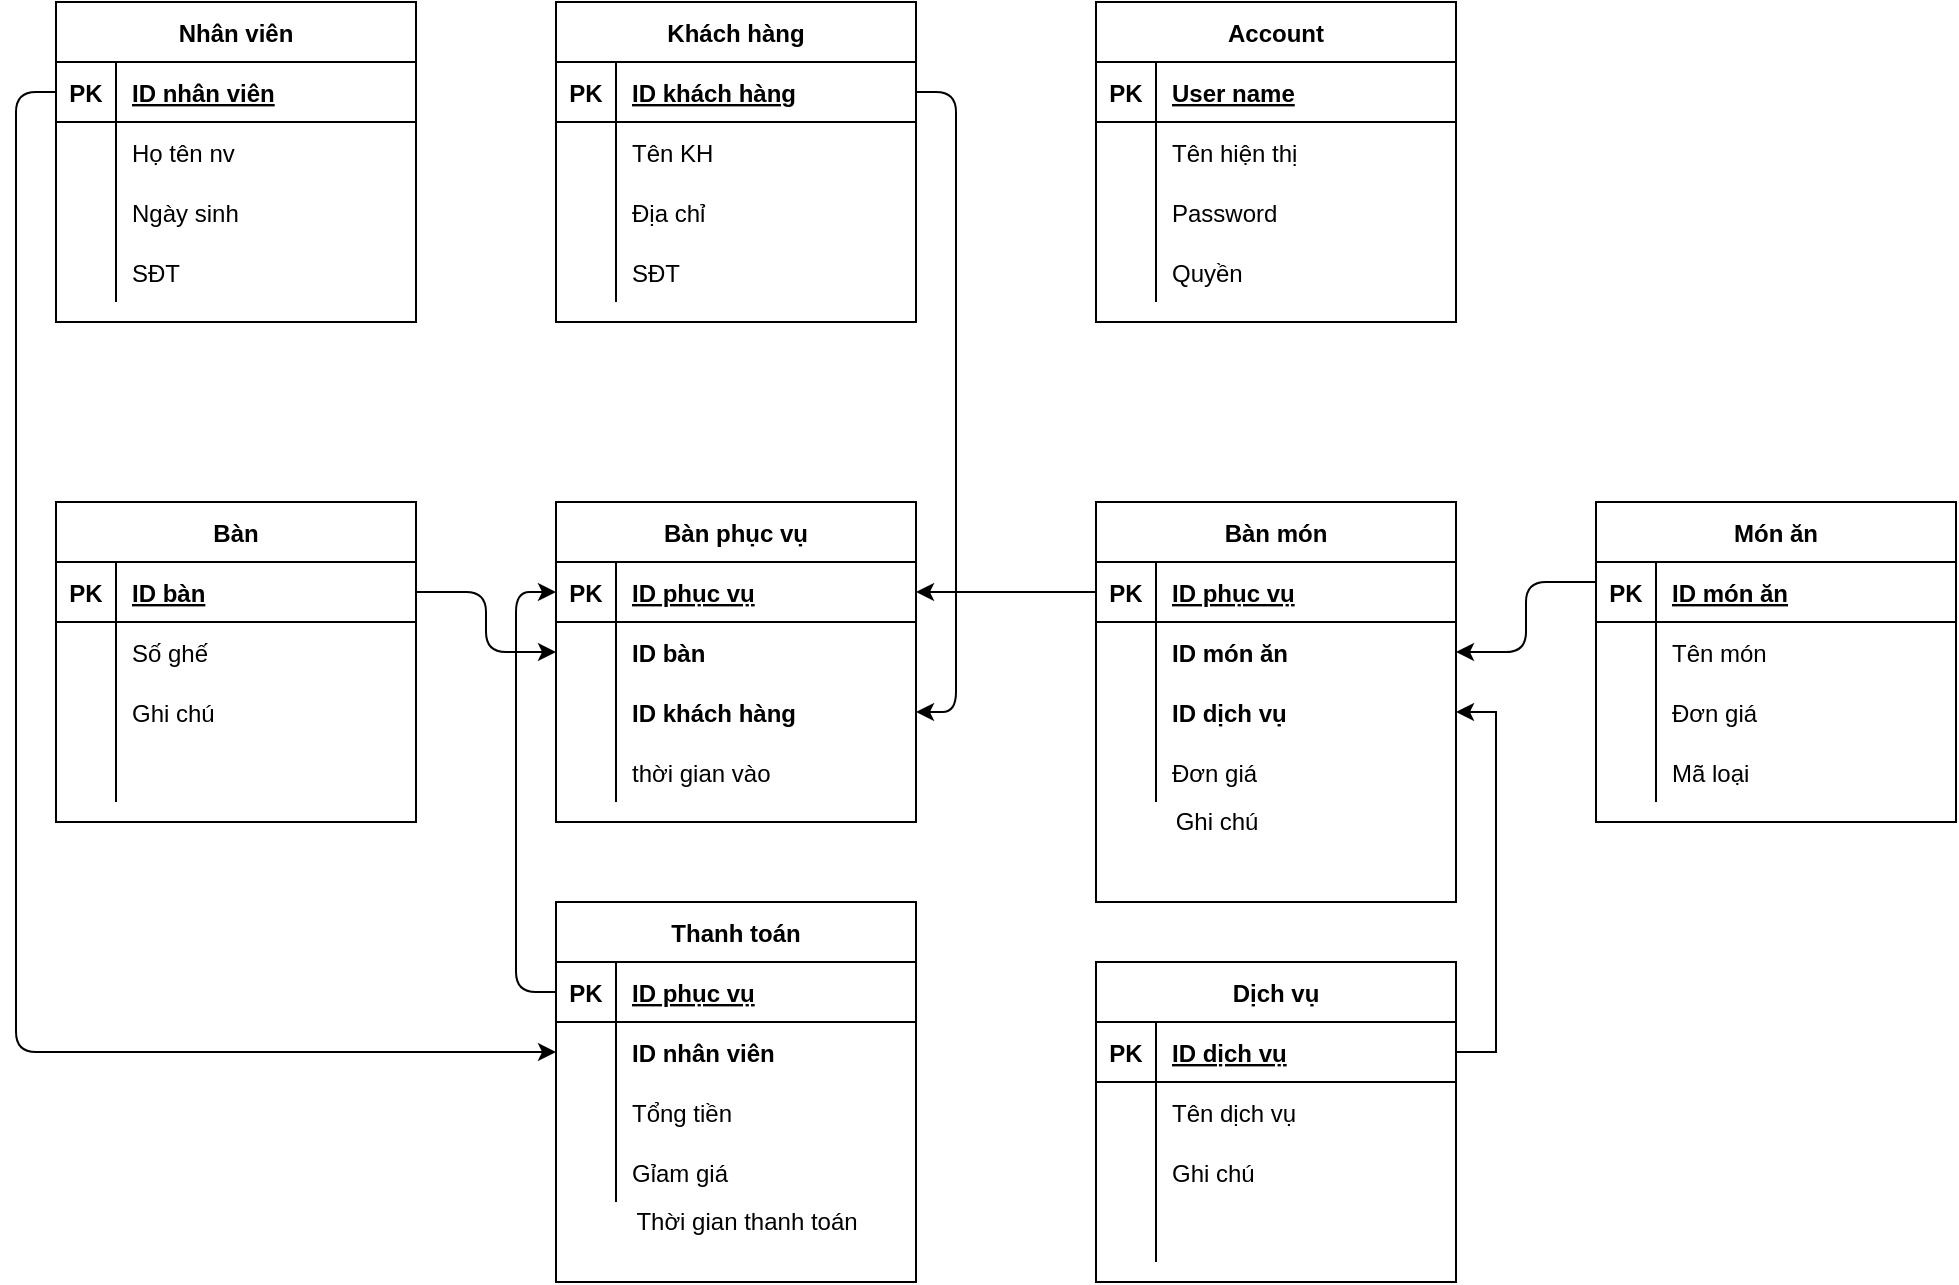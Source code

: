 <mxfile version="15.6.2" type="google"><diagram id="R2lEEEUBdFMjLlhIrx00" name="Page-1"><mxGraphModel dx="1221" dy="644" grid="1" gridSize="10" guides="1" tooltips="1" connect="1" arrows="1" fold="1" page="1" pageScale="1" pageWidth="3300" pageHeight="4681" math="0" shadow="0" extFonts="Permanent Marker^https://fonts.googleapis.com/css?family=Permanent+Marker"><root><mxCell id="0"/><mxCell id="1" parent="0"/><mxCell id="Gz93GexA3clRD-hdfVE6-14" value="Nhân viên" style="shape=table;startSize=30;container=1;collapsible=1;childLayout=tableLayout;fixedRows=1;rowLines=0;fontStyle=1;align=center;resizeLast=1;rounded=0;shadow=0;sketch=0;strokeWidth=1;" parent="1" vertex="1"><mxGeometry x="170" y="230" width="180" height="160" as="geometry"/></mxCell><mxCell id="Gz93GexA3clRD-hdfVE6-15" value="" style="shape=partialRectangle;collapsible=0;dropTarget=0;pointerEvents=0;fillColor=none;top=0;left=0;bottom=1;right=0;points=[[0,0.5],[1,0.5]];portConstraint=eastwest;rounded=0;shadow=0;sketch=0;strokeWidth=1;" parent="Gz93GexA3clRD-hdfVE6-14" vertex="1"><mxGeometry y="30" width="180" height="30" as="geometry"/></mxCell><mxCell id="Gz93GexA3clRD-hdfVE6-16" value="PK" style="shape=partialRectangle;connectable=0;fillColor=none;top=0;left=0;bottom=0;right=0;fontStyle=1;overflow=hidden;rounded=0;shadow=0;sketch=0;strokeWidth=1;" parent="Gz93GexA3clRD-hdfVE6-15" vertex="1"><mxGeometry width="30" height="30" as="geometry"><mxRectangle width="30" height="30" as="alternateBounds"/></mxGeometry></mxCell><mxCell id="Gz93GexA3clRD-hdfVE6-17" value="ID nhân viên" style="shape=partialRectangle;connectable=0;fillColor=none;top=0;left=0;bottom=0;right=0;align=left;spacingLeft=6;fontStyle=5;overflow=hidden;rounded=0;shadow=0;sketch=0;strokeWidth=1;" parent="Gz93GexA3clRD-hdfVE6-15" vertex="1"><mxGeometry x="30" width="150" height="30" as="geometry"><mxRectangle width="150" height="30" as="alternateBounds"/></mxGeometry></mxCell><mxCell id="Gz93GexA3clRD-hdfVE6-18" value="" style="shape=partialRectangle;collapsible=0;dropTarget=0;pointerEvents=0;fillColor=none;top=0;left=0;bottom=0;right=0;points=[[0,0.5],[1,0.5]];portConstraint=eastwest;rounded=0;shadow=0;sketch=0;strokeWidth=1;" parent="Gz93GexA3clRD-hdfVE6-14" vertex="1"><mxGeometry y="60" width="180" height="30" as="geometry"/></mxCell><mxCell id="Gz93GexA3clRD-hdfVE6-19" value="" style="shape=partialRectangle;connectable=0;fillColor=none;top=0;left=0;bottom=0;right=0;editable=1;overflow=hidden;rounded=0;shadow=0;sketch=0;strokeWidth=1;" parent="Gz93GexA3clRD-hdfVE6-18" vertex="1"><mxGeometry width="30" height="30" as="geometry"><mxRectangle width="30" height="30" as="alternateBounds"/></mxGeometry></mxCell><mxCell id="Gz93GexA3clRD-hdfVE6-20" value="Họ tên nv" style="shape=partialRectangle;connectable=0;fillColor=none;top=0;left=0;bottom=0;right=0;align=left;spacingLeft=6;overflow=hidden;rounded=0;shadow=0;sketch=0;strokeWidth=1;" parent="Gz93GexA3clRD-hdfVE6-18" vertex="1"><mxGeometry x="30" width="150" height="30" as="geometry"><mxRectangle width="150" height="30" as="alternateBounds"/></mxGeometry></mxCell><mxCell id="Gz93GexA3clRD-hdfVE6-21" value="" style="shape=partialRectangle;collapsible=0;dropTarget=0;pointerEvents=0;fillColor=none;top=0;left=0;bottom=0;right=0;points=[[0,0.5],[1,0.5]];portConstraint=eastwest;rounded=0;shadow=0;sketch=0;strokeWidth=1;" parent="Gz93GexA3clRD-hdfVE6-14" vertex="1"><mxGeometry y="90" width="180" height="30" as="geometry"/></mxCell><mxCell id="Gz93GexA3clRD-hdfVE6-22" value="" style="shape=partialRectangle;connectable=0;fillColor=none;top=0;left=0;bottom=0;right=0;editable=1;overflow=hidden;rounded=0;shadow=0;sketch=0;strokeWidth=1;" parent="Gz93GexA3clRD-hdfVE6-21" vertex="1"><mxGeometry width="30" height="30" as="geometry"><mxRectangle width="30" height="30" as="alternateBounds"/></mxGeometry></mxCell><mxCell id="Gz93GexA3clRD-hdfVE6-23" value="Ngày sinh" style="shape=partialRectangle;connectable=0;fillColor=none;top=0;left=0;bottom=0;right=0;align=left;spacingLeft=6;overflow=hidden;rounded=0;shadow=0;sketch=0;strokeWidth=1;" parent="Gz93GexA3clRD-hdfVE6-21" vertex="1"><mxGeometry x="30" width="150" height="30" as="geometry"><mxRectangle width="150" height="30" as="alternateBounds"/></mxGeometry></mxCell><mxCell id="Gz93GexA3clRD-hdfVE6-24" value="" style="shape=partialRectangle;collapsible=0;dropTarget=0;pointerEvents=0;fillColor=none;top=0;left=0;bottom=0;right=0;points=[[0,0.5],[1,0.5]];portConstraint=eastwest;rounded=0;shadow=0;sketch=0;strokeWidth=1;" parent="Gz93GexA3clRD-hdfVE6-14" vertex="1"><mxGeometry y="120" width="180" height="30" as="geometry"/></mxCell><mxCell id="Gz93GexA3clRD-hdfVE6-25" value="" style="shape=partialRectangle;connectable=0;fillColor=none;top=0;left=0;bottom=0;right=0;editable=1;overflow=hidden;rounded=0;shadow=0;sketch=0;strokeWidth=1;" parent="Gz93GexA3clRD-hdfVE6-24" vertex="1"><mxGeometry width="30" height="30" as="geometry"><mxRectangle width="30" height="30" as="alternateBounds"/></mxGeometry></mxCell><mxCell id="Gz93GexA3clRD-hdfVE6-26" value="SĐT" style="shape=partialRectangle;connectable=0;fillColor=none;top=0;left=0;bottom=0;right=0;align=left;spacingLeft=6;overflow=hidden;rounded=0;shadow=0;sketch=0;strokeWidth=1;" parent="Gz93GexA3clRD-hdfVE6-24" vertex="1"><mxGeometry x="30" width="150" height="30" as="geometry"><mxRectangle width="150" height="30" as="alternateBounds"/></mxGeometry></mxCell><mxCell id="Gz93GexA3clRD-hdfVE6-27" value="Khách hàng" style="shape=table;startSize=30;container=1;collapsible=1;childLayout=tableLayout;fixedRows=1;rowLines=0;fontStyle=1;align=center;resizeLast=1;rounded=0;shadow=0;sketch=0;strokeWidth=1;" parent="1" vertex="1"><mxGeometry x="420" y="230" width="180" height="160" as="geometry"/></mxCell><mxCell id="Gz93GexA3clRD-hdfVE6-28" value="" style="shape=partialRectangle;collapsible=0;dropTarget=0;pointerEvents=0;fillColor=none;top=0;left=0;bottom=1;right=0;points=[[0,0.5],[1,0.5]];portConstraint=eastwest;rounded=0;shadow=0;sketch=0;strokeWidth=1;" parent="Gz93GexA3clRD-hdfVE6-27" vertex="1"><mxGeometry y="30" width="180" height="30" as="geometry"/></mxCell><mxCell id="Gz93GexA3clRD-hdfVE6-29" value="PK" style="shape=partialRectangle;connectable=0;fillColor=none;top=0;left=0;bottom=0;right=0;fontStyle=1;overflow=hidden;rounded=0;shadow=0;sketch=0;strokeWidth=1;" parent="Gz93GexA3clRD-hdfVE6-28" vertex="1"><mxGeometry width="30" height="30" as="geometry"><mxRectangle width="30" height="30" as="alternateBounds"/></mxGeometry></mxCell><mxCell id="Gz93GexA3clRD-hdfVE6-30" value="ID khách hàng" style="shape=partialRectangle;connectable=0;fillColor=none;top=0;left=0;bottom=0;right=0;align=left;spacingLeft=6;fontStyle=5;overflow=hidden;rounded=0;shadow=0;sketch=0;strokeWidth=1;" parent="Gz93GexA3clRD-hdfVE6-28" vertex="1"><mxGeometry x="30" width="150" height="30" as="geometry"><mxRectangle width="150" height="30" as="alternateBounds"/></mxGeometry></mxCell><mxCell id="Gz93GexA3clRD-hdfVE6-31" value="" style="shape=partialRectangle;collapsible=0;dropTarget=0;pointerEvents=0;fillColor=none;top=0;left=0;bottom=0;right=0;points=[[0,0.5],[1,0.5]];portConstraint=eastwest;rounded=0;shadow=0;sketch=0;strokeWidth=1;" parent="Gz93GexA3clRD-hdfVE6-27" vertex="1"><mxGeometry y="60" width="180" height="30" as="geometry"/></mxCell><mxCell id="Gz93GexA3clRD-hdfVE6-32" value="" style="shape=partialRectangle;connectable=0;fillColor=none;top=0;left=0;bottom=0;right=0;editable=1;overflow=hidden;rounded=0;shadow=0;sketch=0;strokeWidth=1;" parent="Gz93GexA3clRD-hdfVE6-31" vertex="1"><mxGeometry width="30" height="30" as="geometry"><mxRectangle width="30" height="30" as="alternateBounds"/></mxGeometry></mxCell><mxCell id="Gz93GexA3clRD-hdfVE6-33" value="Tên KH" style="shape=partialRectangle;connectable=0;fillColor=none;top=0;left=0;bottom=0;right=0;align=left;spacingLeft=6;overflow=hidden;rounded=0;shadow=0;sketch=0;strokeWidth=1;" parent="Gz93GexA3clRD-hdfVE6-31" vertex="1"><mxGeometry x="30" width="150" height="30" as="geometry"><mxRectangle width="150" height="30" as="alternateBounds"/></mxGeometry></mxCell><mxCell id="Gz93GexA3clRD-hdfVE6-34" value="" style="shape=partialRectangle;collapsible=0;dropTarget=0;pointerEvents=0;fillColor=none;top=0;left=0;bottom=0;right=0;points=[[0,0.5],[1,0.5]];portConstraint=eastwest;rounded=0;shadow=0;sketch=0;strokeWidth=1;" parent="Gz93GexA3clRD-hdfVE6-27" vertex="1"><mxGeometry y="90" width="180" height="30" as="geometry"/></mxCell><mxCell id="Gz93GexA3clRD-hdfVE6-35" value="" style="shape=partialRectangle;connectable=0;fillColor=none;top=0;left=0;bottom=0;right=0;editable=1;overflow=hidden;rounded=0;shadow=0;sketch=0;strokeWidth=1;" parent="Gz93GexA3clRD-hdfVE6-34" vertex="1"><mxGeometry width="30" height="30" as="geometry"><mxRectangle width="30" height="30" as="alternateBounds"/></mxGeometry></mxCell><mxCell id="Gz93GexA3clRD-hdfVE6-36" value="Địa chỉ" style="shape=partialRectangle;connectable=0;fillColor=none;top=0;left=0;bottom=0;right=0;align=left;spacingLeft=6;overflow=hidden;rounded=0;shadow=0;sketch=0;strokeWidth=1;" parent="Gz93GexA3clRD-hdfVE6-34" vertex="1"><mxGeometry x="30" width="150" height="30" as="geometry"><mxRectangle width="150" height="30" as="alternateBounds"/></mxGeometry></mxCell><mxCell id="Gz93GexA3clRD-hdfVE6-37" value="" style="shape=partialRectangle;collapsible=0;dropTarget=0;pointerEvents=0;fillColor=none;top=0;left=0;bottom=0;right=0;points=[[0,0.5],[1,0.5]];portConstraint=eastwest;rounded=0;shadow=0;sketch=0;strokeWidth=1;" parent="Gz93GexA3clRD-hdfVE6-27" vertex="1"><mxGeometry y="120" width="180" height="30" as="geometry"/></mxCell><mxCell id="Gz93GexA3clRD-hdfVE6-38" value="" style="shape=partialRectangle;connectable=0;fillColor=none;top=0;left=0;bottom=0;right=0;editable=1;overflow=hidden;rounded=0;shadow=0;sketch=0;strokeWidth=1;" parent="Gz93GexA3clRD-hdfVE6-37" vertex="1"><mxGeometry width="30" height="30" as="geometry"><mxRectangle width="30" height="30" as="alternateBounds"/></mxGeometry></mxCell><mxCell id="Gz93GexA3clRD-hdfVE6-39" value="SĐT" style="shape=partialRectangle;connectable=0;fillColor=none;top=0;left=0;bottom=0;right=0;align=left;spacingLeft=6;overflow=hidden;rounded=0;shadow=0;sketch=0;strokeWidth=1;" parent="Gz93GexA3clRD-hdfVE6-37" vertex="1"><mxGeometry x="30" width="150" height="30" as="geometry"><mxRectangle width="150" height="30" as="alternateBounds"/></mxGeometry></mxCell><mxCell id="Gz93GexA3clRD-hdfVE6-40" value="Bàn" style="shape=table;startSize=30;container=1;collapsible=1;childLayout=tableLayout;fixedRows=1;rowLines=0;fontStyle=1;align=center;resizeLast=1;rounded=0;shadow=0;sketch=0;strokeWidth=1;" parent="1" vertex="1"><mxGeometry x="170" y="480" width="180" height="160" as="geometry"/></mxCell><mxCell id="Gz93GexA3clRD-hdfVE6-41" value="" style="shape=partialRectangle;collapsible=0;dropTarget=0;pointerEvents=0;fillColor=none;top=0;left=0;bottom=1;right=0;points=[[0,0.5],[1,0.5]];portConstraint=eastwest;rounded=0;shadow=0;sketch=0;strokeWidth=1;" parent="Gz93GexA3clRD-hdfVE6-40" vertex="1"><mxGeometry y="30" width="180" height="30" as="geometry"/></mxCell><mxCell id="Gz93GexA3clRD-hdfVE6-42" value="PK" style="shape=partialRectangle;connectable=0;fillColor=none;top=0;left=0;bottom=0;right=0;fontStyle=1;overflow=hidden;rounded=0;shadow=0;sketch=0;strokeWidth=1;" parent="Gz93GexA3clRD-hdfVE6-41" vertex="1"><mxGeometry width="30" height="30" as="geometry"><mxRectangle width="30" height="30" as="alternateBounds"/></mxGeometry></mxCell><mxCell id="Gz93GexA3clRD-hdfVE6-43" value="ID bàn" style="shape=partialRectangle;connectable=0;fillColor=none;top=0;left=0;bottom=0;right=0;align=left;spacingLeft=6;fontStyle=5;overflow=hidden;rounded=0;shadow=0;sketch=0;strokeWidth=1;" parent="Gz93GexA3clRD-hdfVE6-41" vertex="1"><mxGeometry x="30" width="150" height="30" as="geometry"><mxRectangle width="150" height="30" as="alternateBounds"/></mxGeometry></mxCell><mxCell id="Gz93GexA3clRD-hdfVE6-44" value="" style="shape=partialRectangle;collapsible=0;dropTarget=0;pointerEvents=0;fillColor=none;top=0;left=0;bottom=0;right=0;points=[[0,0.5],[1,0.5]];portConstraint=eastwest;rounded=0;shadow=0;sketch=0;strokeWidth=1;" parent="Gz93GexA3clRD-hdfVE6-40" vertex="1"><mxGeometry y="60" width="180" height="30" as="geometry"/></mxCell><mxCell id="Gz93GexA3clRD-hdfVE6-45" value="" style="shape=partialRectangle;connectable=0;fillColor=none;top=0;left=0;bottom=0;right=0;editable=1;overflow=hidden;rounded=0;shadow=0;sketch=0;strokeWidth=1;" parent="Gz93GexA3clRD-hdfVE6-44" vertex="1"><mxGeometry width="30" height="30" as="geometry"><mxRectangle width="30" height="30" as="alternateBounds"/></mxGeometry></mxCell><mxCell id="Gz93GexA3clRD-hdfVE6-46" value="Số ghế" style="shape=partialRectangle;connectable=0;fillColor=none;top=0;left=0;bottom=0;right=0;align=left;spacingLeft=6;overflow=hidden;rounded=0;shadow=0;sketch=0;strokeWidth=1;" parent="Gz93GexA3clRD-hdfVE6-44" vertex="1"><mxGeometry x="30" width="150" height="30" as="geometry"><mxRectangle width="150" height="30" as="alternateBounds"/></mxGeometry></mxCell><mxCell id="Gz93GexA3clRD-hdfVE6-47" value="" style="shape=partialRectangle;collapsible=0;dropTarget=0;pointerEvents=0;fillColor=none;top=0;left=0;bottom=0;right=0;points=[[0,0.5],[1,0.5]];portConstraint=eastwest;rounded=0;shadow=0;sketch=0;strokeWidth=1;" parent="Gz93GexA3clRD-hdfVE6-40" vertex="1"><mxGeometry y="90" width="180" height="30" as="geometry"/></mxCell><mxCell id="Gz93GexA3clRD-hdfVE6-48" value="" style="shape=partialRectangle;connectable=0;fillColor=none;top=0;left=0;bottom=0;right=0;editable=1;overflow=hidden;rounded=0;shadow=0;sketch=0;strokeWidth=1;" parent="Gz93GexA3clRD-hdfVE6-47" vertex="1"><mxGeometry width="30" height="30" as="geometry"><mxRectangle width="30" height="30" as="alternateBounds"/></mxGeometry></mxCell><mxCell id="Gz93GexA3clRD-hdfVE6-49" value="Ghi chú" style="shape=partialRectangle;connectable=0;fillColor=none;top=0;left=0;bottom=0;right=0;align=left;spacingLeft=6;overflow=hidden;rounded=0;shadow=0;sketch=0;strokeWidth=1;" parent="Gz93GexA3clRD-hdfVE6-47" vertex="1"><mxGeometry x="30" width="150" height="30" as="geometry"><mxRectangle width="150" height="30" as="alternateBounds"/></mxGeometry></mxCell><mxCell id="Gz93GexA3clRD-hdfVE6-50" value="" style="shape=partialRectangle;collapsible=0;dropTarget=0;pointerEvents=0;fillColor=none;top=0;left=0;bottom=0;right=0;points=[[0,0.5],[1,0.5]];portConstraint=eastwest;rounded=0;shadow=0;sketch=0;strokeWidth=1;" parent="Gz93GexA3clRD-hdfVE6-40" vertex="1"><mxGeometry y="120" width="180" height="30" as="geometry"/></mxCell><mxCell id="Gz93GexA3clRD-hdfVE6-51" value="" style="shape=partialRectangle;connectable=0;fillColor=none;top=0;left=0;bottom=0;right=0;editable=1;overflow=hidden;rounded=0;shadow=0;sketch=0;strokeWidth=1;" parent="Gz93GexA3clRD-hdfVE6-50" vertex="1"><mxGeometry width="30" height="30" as="geometry"><mxRectangle width="30" height="30" as="alternateBounds"/></mxGeometry></mxCell><mxCell id="Gz93GexA3clRD-hdfVE6-52" value="" style="shape=partialRectangle;connectable=0;fillColor=none;top=0;left=0;bottom=0;right=0;align=left;spacingLeft=6;overflow=hidden;rounded=0;shadow=0;sketch=0;strokeWidth=1;" parent="Gz93GexA3clRD-hdfVE6-50" vertex="1"><mxGeometry x="30" width="150" height="30" as="geometry"><mxRectangle width="150" height="30" as="alternateBounds"/></mxGeometry></mxCell><mxCell id="Gz93GexA3clRD-hdfVE6-126" style="edgeStyle=orthogonalEdgeStyle;curved=0;rounded=1;sketch=0;orthogonalLoop=1;jettySize=auto;html=1;exitX=0;exitY=0.25;exitDx=0;exitDy=0;entryX=1;entryY=0.5;entryDx=0;entryDy=0;" parent="1" source="Gz93GexA3clRD-hdfVE6-53" target="Gz93GexA3clRD-hdfVE6-96" edge="1"><mxGeometry relative="1" as="geometry"/></mxCell><mxCell id="Gz93GexA3clRD-hdfVE6-53" value="Món ăn" style="shape=table;startSize=30;container=1;collapsible=1;childLayout=tableLayout;fixedRows=1;rowLines=0;fontStyle=1;align=center;resizeLast=1;rounded=0;shadow=0;sketch=0;strokeWidth=1;" parent="1" vertex="1"><mxGeometry x="940" y="480" width="180" height="160" as="geometry"/></mxCell><mxCell id="Gz93GexA3clRD-hdfVE6-54" value="" style="shape=partialRectangle;collapsible=0;dropTarget=0;pointerEvents=0;fillColor=none;top=0;left=0;bottom=1;right=0;points=[[0,0.5],[1,0.5]];portConstraint=eastwest;rounded=0;shadow=0;sketch=0;strokeWidth=1;" parent="Gz93GexA3clRD-hdfVE6-53" vertex="1"><mxGeometry y="30" width="180" height="30" as="geometry"/></mxCell><mxCell id="Gz93GexA3clRD-hdfVE6-55" value="PK" style="shape=partialRectangle;connectable=0;fillColor=none;top=0;left=0;bottom=0;right=0;fontStyle=1;overflow=hidden;rounded=0;shadow=0;sketch=0;strokeWidth=1;" parent="Gz93GexA3clRD-hdfVE6-54" vertex="1"><mxGeometry width="30" height="30" as="geometry"><mxRectangle width="30" height="30" as="alternateBounds"/></mxGeometry></mxCell><mxCell id="Gz93GexA3clRD-hdfVE6-56" value="ID món ăn" style="shape=partialRectangle;connectable=0;fillColor=none;top=0;left=0;bottom=0;right=0;align=left;spacingLeft=6;fontStyle=5;overflow=hidden;rounded=0;shadow=0;sketch=0;strokeWidth=1;" parent="Gz93GexA3clRD-hdfVE6-54" vertex="1"><mxGeometry x="30" width="150" height="30" as="geometry"><mxRectangle width="150" height="30" as="alternateBounds"/></mxGeometry></mxCell><mxCell id="Gz93GexA3clRD-hdfVE6-57" value="" style="shape=partialRectangle;collapsible=0;dropTarget=0;pointerEvents=0;fillColor=none;top=0;left=0;bottom=0;right=0;points=[[0,0.5],[1,0.5]];portConstraint=eastwest;rounded=0;shadow=0;sketch=0;strokeWidth=1;" parent="Gz93GexA3clRD-hdfVE6-53" vertex="1"><mxGeometry y="60" width="180" height="30" as="geometry"/></mxCell><mxCell id="Gz93GexA3clRD-hdfVE6-58" value="" style="shape=partialRectangle;connectable=0;fillColor=none;top=0;left=0;bottom=0;right=0;editable=1;overflow=hidden;rounded=0;shadow=0;sketch=0;strokeWidth=1;" parent="Gz93GexA3clRD-hdfVE6-57" vertex="1"><mxGeometry width="30" height="30" as="geometry"><mxRectangle width="30" height="30" as="alternateBounds"/></mxGeometry></mxCell><mxCell id="Gz93GexA3clRD-hdfVE6-59" value="Tên món" style="shape=partialRectangle;connectable=0;fillColor=none;top=0;left=0;bottom=0;right=0;align=left;spacingLeft=6;overflow=hidden;rounded=0;shadow=0;sketch=0;strokeWidth=1;" parent="Gz93GexA3clRD-hdfVE6-57" vertex="1"><mxGeometry x="30" width="150" height="30" as="geometry"><mxRectangle width="150" height="30" as="alternateBounds"/></mxGeometry></mxCell><mxCell id="Gz93GexA3clRD-hdfVE6-60" value="" style="shape=partialRectangle;collapsible=0;dropTarget=0;pointerEvents=0;fillColor=none;top=0;left=0;bottom=0;right=0;points=[[0,0.5],[1,0.5]];portConstraint=eastwest;rounded=0;shadow=0;sketch=0;strokeWidth=1;" parent="Gz93GexA3clRD-hdfVE6-53" vertex="1"><mxGeometry y="90" width="180" height="30" as="geometry"/></mxCell><mxCell id="Gz93GexA3clRD-hdfVE6-61" value="" style="shape=partialRectangle;connectable=0;fillColor=none;top=0;left=0;bottom=0;right=0;editable=1;overflow=hidden;rounded=0;shadow=0;sketch=0;strokeWidth=1;" parent="Gz93GexA3clRD-hdfVE6-60" vertex="1"><mxGeometry width="30" height="30" as="geometry"><mxRectangle width="30" height="30" as="alternateBounds"/></mxGeometry></mxCell><mxCell id="Gz93GexA3clRD-hdfVE6-62" value="Đơn giá" style="shape=partialRectangle;connectable=0;fillColor=none;top=0;left=0;bottom=0;right=0;align=left;spacingLeft=6;overflow=hidden;rounded=0;shadow=0;sketch=0;strokeWidth=1;" parent="Gz93GexA3clRD-hdfVE6-60" vertex="1"><mxGeometry x="30" width="150" height="30" as="geometry"><mxRectangle width="150" height="30" as="alternateBounds"/></mxGeometry></mxCell><mxCell id="Gz93GexA3clRD-hdfVE6-63" value="" style="shape=partialRectangle;collapsible=0;dropTarget=0;pointerEvents=0;fillColor=none;top=0;left=0;bottom=0;right=0;points=[[0,0.5],[1,0.5]];portConstraint=eastwest;rounded=0;shadow=0;sketch=0;strokeWidth=1;" parent="Gz93GexA3clRD-hdfVE6-53" vertex="1"><mxGeometry y="120" width="180" height="30" as="geometry"/></mxCell><mxCell id="Gz93GexA3clRD-hdfVE6-64" value="" style="shape=partialRectangle;connectable=0;fillColor=none;top=0;left=0;bottom=0;right=0;editable=1;overflow=hidden;rounded=0;shadow=0;sketch=0;strokeWidth=1;" parent="Gz93GexA3clRD-hdfVE6-63" vertex="1"><mxGeometry width="30" height="30" as="geometry"><mxRectangle width="30" height="30" as="alternateBounds"/></mxGeometry></mxCell><mxCell id="Gz93GexA3clRD-hdfVE6-65" value="Mã loại" style="shape=partialRectangle;connectable=0;fillColor=none;top=0;left=0;bottom=0;right=0;align=left;spacingLeft=6;overflow=hidden;rounded=0;shadow=0;sketch=0;strokeWidth=1;" parent="Gz93GexA3clRD-hdfVE6-63" vertex="1"><mxGeometry x="30" width="150" height="30" as="geometry"><mxRectangle width="150" height="30" as="alternateBounds"/></mxGeometry></mxCell><mxCell id="Gz93GexA3clRD-hdfVE6-66" value="Bàn phục vụ" style="shape=table;startSize=30;container=1;collapsible=1;childLayout=tableLayout;fixedRows=1;rowLines=0;fontStyle=1;align=center;resizeLast=1;rounded=0;shadow=0;sketch=0;strokeWidth=1;" parent="1" vertex="1"><mxGeometry x="420" y="480" width="180" height="160" as="geometry"/></mxCell><mxCell id="Gz93GexA3clRD-hdfVE6-67" value="" style="shape=partialRectangle;collapsible=0;dropTarget=0;pointerEvents=0;fillColor=none;top=0;left=0;bottom=1;right=0;points=[[0,0.5],[1,0.5]];portConstraint=eastwest;rounded=0;shadow=0;sketch=0;strokeWidth=1;" parent="Gz93GexA3clRD-hdfVE6-66" vertex="1"><mxGeometry y="30" width="180" height="30" as="geometry"/></mxCell><mxCell id="Gz93GexA3clRD-hdfVE6-68" value="PK" style="shape=partialRectangle;connectable=0;fillColor=none;top=0;left=0;bottom=0;right=0;fontStyle=1;overflow=hidden;rounded=0;shadow=0;sketch=0;strokeWidth=1;" parent="Gz93GexA3clRD-hdfVE6-67" vertex="1"><mxGeometry width="30" height="30" as="geometry"><mxRectangle width="30" height="30" as="alternateBounds"/></mxGeometry></mxCell><mxCell id="Gz93GexA3clRD-hdfVE6-69" value="ID phục vụ" style="shape=partialRectangle;connectable=0;fillColor=none;top=0;left=0;bottom=0;right=0;align=left;spacingLeft=6;fontStyle=5;overflow=hidden;rounded=0;shadow=0;sketch=0;strokeWidth=1;" parent="Gz93GexA3clRD-hdfVE6-67" vertex="1"><mxGeometry x="30" width="150" height="30" as="geometry"><mxRectangle width="150" height="30" as="alternateBounds"/></mxGeometry></mxCell><mxCell id="Gz93GexA3clRD-hdfVE6-70" value="" style="shape=partialRectangle;collapsible=0;dropTarget=0;pointerEvents=0;fillColor=none;top=0;left=0;bottom=0;right=0;points=[[0,0.5],[1,0.5]];portConstraint=eastwest;rounded=0;shadow=0;sketch=0;strokeWidth=1;" parent="Gz93GexA3clRD-hdfVE6-66" vertex="1"><mxGeometry y="60" width="180" height="30" as="geometry"/></mxCell><mxCell id="Gz93GexA3clRD-hdfVE6-71" value="" style="shape=partialRectangle;connectable=0;fillColor=none;top=0;left=0;bottom=0;right=0;editable=1;overflow=hidden;rounded=0;shadow=0;sketch=0;strokeWidth=1;" parent="Gz93GexA3clRD-hdfVE6-70" vertex="1"><mxGeometry width="30" height="30" as="geometry"><mxRectangle width="30" height="30" as="alternateBounds"/></mxGeometry></mxCell><mxCell id="Gz93GexA3clRD-hdfVE6-72" value="ID bàn" style="shape=partialRectangle;connectable=0;fillColor=none;top=0;left=0;bottom=0;right=0;align=left;spacingLeft=6;overflow=hidden;rounded=0;shadow=0;sketch=0;strokeWidth=1;fontStyle=1" parent="Gz93GexA3clRD-hdfVE6-70" vertex="1"><mxGeometry x="30" width="150" height="30" as="geometry"><mxRectangle width="150" height="30" as="alternateBounds"/></mxGeometry></mxCell><mxCell id="Gz93GexA3clRD-hdfVE6-73" value="" style="shape=partialRectangle;collapsible=0;dropTarget=0;pointerEvents=0;fillColor=none;top=0;left=0;bottom=0;right=0;points=[[0,0.5],[1,0.5]];portConstraint=eastwest;rounded=0;shadow=0;sketch=0;strokeWidth=1;" parent="Gz93GexA3clRD-hdfVE6-66" vertex="1"><mxGeometry y="90" width="180" height="30" as="geometry"/></mxCell><mxCell id="Gz93GexA3clRD-hdfVE6-74" value="" style="shape=partialRectangle;connectable=0;fillColor=none;top=0;left=0;bottom=0;right=0;editable=1;overflow=hidden;rounded=0;shadow=0;sketch=0;strokeWidth=1;" parent="Gz93GexA3clRD-hdfVE6-73" vertex="1"><mxGeometry width="30" height="30" as="geometry"><mxRectangle width="30" height="30" as="alternateBounds"/></mxGeometry></mxCell><mxCell id="Gz93GexA3clRD-hdfVE6-75" value="ID khách hàng" style="shape=partialRectangle;connectable=0;fillColor=none;top=0;left=0;bottom=0;right=0;align=left;spacingLeft=6;overflow=hidden;rounded=0;shadow=0;sketch=0;strokeWidth=1;fontStyle=1" parent="Gz93GexA3clRD-hdfVE6-73" vertex="1"><mxGeometry x="30" width="150" height="30" as="geometry"><mxRectangle width="150" height="30" as="alternateBounds"/></mxGeometry></mxCell><mxCell id="Gz93GexA3clRD-hdfVE6-76" value="" style="shape=partialRectangle;collapsible=0;dropTarget=0;pointerEvents=0;fillColor=none;top=0;left=0;bottom=0;right=0;points=[[0,0.5],[1,0.5]];portConstraint=eastwest;rounded=0;shadow=0;sketch=0;strokeWidth=1;" parent="Gz93GexA3clRD-hdfVE6-66" vertex="1"><mxGeometry y="120" width="180" height="30" as="geometry"/></mxCell><mxCell id="Gz93GexA3clRD-hdfVE6-77" value="" style="shape=partialRectangle;connectable=0;fillColor=none;top=0;left=0;bottom=0;right=0;editable=1;overflow=hidden;rounded=0;shadow=0;sketch=0;strokeWidth=1;" parent="Gz93GexA3clRD-hdfVE6-76" vertex="1"><mxGeometry width="30" height="30" as="geometry"><mxRectangle width="30" height="30" as="alternateBounds"/></mxGeometry></mxCell><mxCell id="Gz93GexA3clRD-hdfVE6-78" value="thời gian vào" style="shape=partialRectangle;connectable=0;fillColor=none;top=0;left=0;bottom=0;right=0;align=left;spacingLeft=6;overflow=hidden;rounded=0;shadow=0;sketch=0;strokeWidth=1;" parent="Gz93GexA3clRD-hdfVE6-76" vertex="1"><mxGeometry x="30" width="150" height="30" as="geometry"><mxRectangle width="150" height="30" as="alternateBounds"/></mxGeometry></mxCell><mxCell id="Gz93GexA3clRD-hdfVE6-79" value="Thanh toán" style="shape=table;startSize=30;container=1;collapsible=1;childLayout=tableLayout;fixedRows=1;rowLines=0;fontStyle=1;align=center;resizeLast=1;rounded=0;shadow=0;sketch=0;strokeWidth=1;" parent="1" vertex="1"><mxGeometry x="420" y="680" width="180" height="190" as="geometry"/></mxCell><mxCell id="Gz93GexA3clRD-hdfVE6-80" value="" style="shape=partialRectangle;collapsible=0;dropTarget=0;pointerEvents=0;fillColor=none;top=0;left=0;bottom=1;right=0;points=[[0,0.5],[1,0.5]];portConstraint=eastwest;rounded=0;shadow=0;sketch=0;strokeWidth=1;" parent="Gz93GexA3clRD-hdfVE6-79" vertex="1"><mxGeometry y="30" width="180" height="30" as="geometry"/></mxCell><mxCell id="Gz93GexA3clRD-hdfVE6-81" value="PK" style="shape=partialRectangle;connectable=0;fillColor=none;top=0;left=0;bottom=0;right=0;fontStyle=1;overflow=hidden;rounded=0;shadow=0;sketch=0;strokeWidth=1;" parent="Gz93GexA3clRD-hdfVE6-80" vertex="1"><mxGeometry width="30" height="30" as="geometry"><mxRectangle width="30" height="30" as="alternateBounds"/></mxGeometry></mxCell><mxCell id="Gz93GexA3clRD-hdfVE6-82" value="ID phục vụ" style="shape=partialRectangle;connectable=0;fillColor=none;top=0;left=0;bottom=0;right=0;align=left;spacingLeft=6;fontStyle=5;overflow=hidden;rounded=0;shadow=0;sketch=0;strokeWidth=1;" parent="Gz93GexA3clRD-hdfVE6-80" vertex="1"><mxGeometry x="30" width="150" height="30" as="geometry"><mxRectangle width="150" height="30" as="alternateBounds"/></mxGeometry></mxCell><mxCell id="Gz93GexA3clRD-hdfVE6-83" value="" style="shape=partialRectangle;collapsible=0;dropTarget=0;pointerEvents=0;fillColor=none;top=0;left=0;bottom=0;right=0;points=[[0,0.5],[1,0.5]];portConstraint=eastwest;rounded=0;shadow=0;sketch=0;strokeWidth=1;" parent="Gz93GexA3clRD-hdfVE6-79" vertex="1"><mxGeometry y="60" width="180" height="30" as="geometry"/></mxCell><mxCell id="Gz93GexA3clRD-hdfVE6-84" value="" style="shape=partialRectangle;connectable=0;fillColor=none;top=0;left=0;bottom=0;right=0;editable=1;overflow=hidden;rounded=0;shadow=0;sketch=0;strokeWidth=1;" parent="Gz93GexA3clRD-hdfVE6-83" vertex="1"><mxGeometry width="30" height="30" as="geometry"><mxRectangle width="30" height="30" as="alternateBounds"/></mxGeometry></mxCell><mxCell id="Gz93GexA3clRD-hdfVE6-85" value="ID nhân viên" style="shape=partialRectangle;connectable=0;fillColor=none;top=0;left=0;bottom=0;right=0;align=left;spacingLeft=6;overflow=hidden;rounded=0;shadow=0;sketch=0;strokeWidth=1;fontStyle=1" parent="Gz93GexA3clRD-hdfVE6-83" vertex="1"><mxGeometry x="30" width="150" height="30" as="geometry"><mxRectangle width="150" height="30" as="alternateBounds"/></mxGeometry></mxCell><mxCell id="Gz93GexA3clRD-hdfVE6-86" value="" style="shape=partialRectangle;collapsible=0;dropTarget=0;pointerEvents=0;fillColor=none;top=0;left=0;bottom=0;right=0;points=[[0,0.5],[1,0.5]];portConstraint=eastwest;rounded=0;shadow=0;sketch=0;strokeWidth=1;" parent="Gz93GexA3clRD-hdfVE6-79" vertex="1"><mxGeometry y="90" width="180" height="30" as="geometry"/></mxCell><mxCell id="Gz93GexA3clRD-hdfVE6-87" value="" style="shape=partialRectangle;connectable=0;fillColor=none;top=0;left=0;bottom=0;right=0;editable=1;overflow=hidden;rounded=0;shadow=0;sketch=0;strokeWidth=1;" parent="Gz93GexA3clRD-hdfVE6-86" vertex="1"><mxGeometry width="30" height="30" as="geometry"><mxRectangle width="30" height="30" as="alternateBounds"/></mxGeometry></mxCell><mxCell id="Gz93GexA3clRD-hdfVE6-88" value="Tổng tiền" style="shape=partialRectangle;connectable=0;fillColor=none;top=0;left=0;bottom=0;right=0;align=left;spacingLeft=6;overflow=hidden;rounded=0;shadow=0;sketch=0;strokeWidth=1;" parent="Gz93GexA3clRD-hdfVE6-86" vertex="1"><mxGeometry x="30" width="150" height="30" as="geometry"><mxRectangle width="150" height="30" as="alternateBounds"/></mxGeometry></mxCell><mxCell id="Gz93GexA3clRD-hdfVE6-89" value="" style="shape=partialRectangle;collapsible=0;dropTarget=0;pointerEvents=0;fillColor=none;top=0;left=0;bottom=0;right=0;points=[[0,0.5],[1,0.5]];portConstraint=eastwest;rounded=0;shadow=0;sketch=0;strokeWidth=1;" parent="Gz93GexA3clRD-hdfVE6-79" vertex="1"><mxGeometry y="120" width="180" height="30" as="geometry"/></mxCell><mxCell id="Gz93GexA3clRD-hdfVE6-90" value="" style="shape=partialRectangle;connectable=0;fillColor=none;top=0;left=0;bottom=0;right=0;editable=1;overflow=hidden;rounded=0;shadow=0;sketch=0;strokeWidth=1;" parent="Gz93GexA3clRD-hdfVE6-89" vertex="1"><mxGeometry width="30" height="30" as="geometry"><mxRectangle width="30" height="30" as="alternateBounds"/></mxGeometry></mxCell><mxCell id="Gz93GexA3clRD-hdfVE6-91" value="Gỉam giá" style="shape=partialRectangle;connectable=0;fillColor=none;top=0;left=0;bottom=0;right=0;align=left;spacingLeft=6;overflow=hidden;rounded=0;shadow=0;sketch=0;strokeWidth=1;" parent="Gz93GexA3clRD-hdfVE6-89" vertex="1"><mxGeometry x="30" width="150" height="30" as="geometry"><mxRectangle width="150" height="30" as="alternateBounds"/></mxGeometry></mxCell><mxCell id="Gz93GexA3clRD-hdfVE6-92" value="Bàn món" style="shape=table;startSize=30;container=1;collapsible=1;childLayout=tableLayout;fixedRows=1;rowLines=0;fontStyle=1;align=center;resizeLast=1;rounded=0;shadow=0;sketch=0;strokeWidth=1;" parent="1" vertex="1"><mxGeometry x="690" y="480" width="180" height="200" as="geometry"/></mxCell><mxCell id="Gz93GexA3clRD-hdfVE6-93" value="" style="shape=partialRectangle;collapsible=0;dropTarget=0;pointerEvents=0;fillColor=none;top=0;left=0;bottom=1;right=0;points=[[0,0.5],[1,0.5]];portConstraint=eastwest;rounded=0;shadow=0;sketch=0;strokeWidth=1;" parent="Gz93GexA3clRD-hdfVE6-92" vertex="1"><mxGeometry y="30" width="180" height="30" as="geometry"/></mxCell><mxCell id="Gz93GexA3clRD-hdfVE6-94" value="PK" style="shape=partialRectangle;connectable=0;fillColor=none;top=0;left=0;bottom=0;right=0;fontStyle=1;overflow=hidden;rounded=0;shadow=0;sketch=0;strokeWidth=1;" parent="Gz93GexA3clRD-hdfVE6-93" vertex="1"><mxGeometry width="30" height="30" as="geometry"><mxRectangle width="30" height="30" as="alternateBounds"/></mxGeometry></mxCell><mxCell id="Gz93GexA3clRD-hdfVE6-95" value="ID phục vụ" style="shape=partialRectangle;connectable=0;fillColor=none;top=0;left=0;bottom=0;right=0;align=left;spacingLeft=6;fontStyle=5;overflow=hidden;rounded=0;shadow=0;sketch=0;strokeWidth=1;" parent="Gz93GexA3clRD-hdfVE6-93" vertex="1"><mxGeometry x="30" width="150" height="30" as="geometry"><mxRectangle width="150" height="30" as="alternateBounds"/></mxGeometry></mxCell><mxCell id="Gz93GexA3clRD-hdfVE6-96" value="" style="shape=partialRectangle;collapsible=0;dropTarget=0;pointerEvents=0;fillColor=none;top=0;left=0;bottom=0;right=0;points=[[0,0.5],[1,0.5]];portConstraint=eastwest;rounded=0;shadow=0;sketch=0;strokeWidth=1;" parent="Gz93GexA3clRD-hdfVE6-92" vertex="1"><mxGeometry y="60" width="180" height="30" as="geometry"/></mxCell><mxCell id="Gz93GexA3clRD-hdfVE6-97" value="" style="shape=partialRectangle;connectable=0;fillColor=none;top=0;left=0;bottom=0;right=0;editable=1;overflow=hidden;rounded=0;shadow=0;sketch=0;strokeWidth=1;" parent="Gz93GexA3clRD-hdfVE6-96" vertex="1"><mxGeometry width="30" height="30" as="geometry"><mxRectangle width="30" height="30" as="alternateBounds"/></mxGeometry></mxCell><mxCell id="Gz93GexA3clRD-hdfVE6-98" value="ID món ăn" style="shape=partialRectangle;connectable=0;fillColor=none;top=0;left=0;bottom=0;right=0;align=left;spacingLeft=6;overflow=hidden;rounded=0;shadow=0;sketch=0;strokeWidth=1;fontStyle=1" parent="Gz93GexA3clRD-hdfVE6-96" vertex="1"><mxGeometry x="30" width="150" height="30" as="geometry"><mxRectangle width="150" height="30" as="alternateBounds"/></mxGeometry></mxCell><mxCell id="Gz93GexA3clRD-hdfVE6-99" value="" style="shape=partialRectangle;collapsible=0;dropTarget=0;pointerEvents=0;fillColor=none;top=0;left=0;bottom=0;right=0;points=[[0,0.5],[1,0.5]];portConstraint=eastwest;rounded=0;shadow=0;sketch=0;strokeWidth=1;" parent="Gz93GexA3clRD-hdfVE6-92" vertex="1"><mxGeometry y="90" width="180" height="30" as="geometry"/></mxCell><mxCell id="Gz93GexA3clRD-hdfVE6-100" value="" style="shape=partialRectangle;connectable=0;fillColor=none;top=0;left=0;bottom=0;right=0;editable=1;overflow=hidden;rounded=0;shadow=0;sketch=0;strokeWidth=1;" parent="Gz93GexA3clRD-hdfVE6-99" vertex="1"><mxGeometry width="30" height="30" as="geometry"><mxRectangle width="30" height="30" as="alternateBounds"/></mxGeometry></mxCell><mxCell id="Gz93GexA3clRD-hdfVE6-101" value="ID dịch vụ" style="shape=partialRectangle;connectable=0;fillColor=none;top=0;left=0;bottom=0;right=0;align=left;spacingLeft=6;overflow=hidden;rounded=0;shadow=0;sketch=0;strokeWidth=1;fontStyle=1" parent="Gz93GexA3clRD-hdfVE6-99" vertex="1"><mxGeometry x="30" width="150" height="30" as="geometry"><mxRectangle width="150" height="30" as="alternateBounds"/></mxGeometry></mxCell><mxCell id="Gz93GexA3clRD-hdfVE6-102" value="" style="shape=partialRectangle;collapsible=0;dropTarget=0;pointerEvents=0;fillColor=none;top=0;left=0;bottom=0;right=0;points=[[0,0.5],[1,0.5]];portConstraint=eastwest;rounded=0;shadow=0;sketch=0;strokeWidth=1;" parent="Gz93GexA3clRD-hdfVE6-92" vertex="1"><mxGeometry y="120" width="180" height="30" as="geometry"/></mxCell><mxCell id="Gz93GexA3clRD-hdfVE6-103" value="" style="shape=partialRectangle;connectable=0;fillColor=none;top=0;left=0;bottom=0;right=0;editable=1;overflow=hidden;rounded=0;shadow=0;sketch=0;strokeWidth=1;" parent="Gz93GexA3clRD-hdfVE6-102" vertex="1"><mxGeometry width="30" height="30" as="geometry"><mxRectangle width="30" height="30" as="alternateBounds"/></mxGeometry></mxCell><mxCell id="Gz93GexA3clRD-hdfVE6-104" value="Đơn giá" style="shape=partialRectangle;connectable=0;fillColor=none;top=0;left=0;bottom=0;right=0;align=left;spacingLeft=6;overflow=hidden;rounded=0;shadow=0;sketch=0;strokeWidth=1;" parent="Gz93GexA3clRD-hdfVE6-102" vertex="1"><mxGeometry x="30" width="150" height="30" as="geometry"><mxRectangle width="150" height="30" as="alternateBounds"/></mxGeometry></mxCell><mxCell id="Gz93GexA3clRD-hdfVE6-106" value="Thời gian thanh toán" style="text;html=1;align=center;verticalAlign=middle;resizable=0;points=[];autosize=1;strokeColor=none;fillColor=none;" parent="1" vertex="1"><mxGeometry x="450" y="830" width="130" height="20" as="geometry"/></mxCell><mxCell id="Gz93GexA3clRD-hdfVE6-127" style="edgeStyle=orthogonalEdgeStyle;curved=0;rounded=1;sketch=0;orthogonalLoop=1;jettySize=auto;html=1;exitX=1;exitY=0.5;exitDx=0;exitDy=0;entryX=0;entryY=0.5;entryDx=0;entryDy=0;" parent="1" source="Gz93GexA3clRD-hdfVE6-41" target="Gz93GexA3clRD-hdfVE6-70" edge="1"><mxGeometry relative="1" as="geometry"/></mxCell><mxCell id="Gz93GexA3clRD-hdfVE6-129" style="edgeStyle=orthogonalEdgeStyle;curved=0;rounded=1;sketch=0;orthogonalLoop=1;jettySize=auto;html=1;exitX=0;exitY=0.5;exitDx=0;exitDy=0;entryX=0;entryY=0.5;entryDx=0;entryDy=0;" parent="1" source="Gz93GexA3clRD-hdfVE6-15" target="Gz93GexA3clRD-hdfVE6-83" edge="1"><mxGeometry relative="1" as="geometry"/></mxCell><mxCell id="Gz93GexA3clRD-hdfVE6-130" style="edgeStyle=orthogonalEdgeStyle;curved=0;rounded=1;sketch=0;orthogonalLoop=1;jettySize=auto;html=1;exitX=0;exitY=0.5;exitDx=0;exitDy=0;entryX=0;entryY=0.5;entryDx=0;entryDy=0;" parent="1" source="Gz93GexA3clRD-hdfVE6-80" target="Gz93GexA3clRD-hdfVE6-67" edge="1"><mxGeometry relative="1" as="geometry"/></mxCell><mxCell id="Gz93GexA3clRD-hdfVE6-131" style="edgeStyle=orthogonalEdgeStyle;curved=0;rounded=1;sketch=0;orthogonalLoop=1;jettySize=auto;html=1;exitX=1;exitY=0.5;exitDx=0;exitDy=0;entryX=1;entryY=0.5;entryDx=0;entryDy=0;" parent="1" source="Gz93GexA3clRD-hdfVE6-28" target="Gz93GexA3clRD-hdfVE6-73" edge="1"><mxGeometry relative="1" as="geometry"/></mxCell><mxCell id="Gz93GexA3clRD-hdfVE6-132" style="edgeStyle=orthogonalEdgeStyle;curved=0;rounded=1;sketch=0;orthogonalLoop=1;jettySize=auto;html=1;exitX=0;exitY=0.5;exitDx=0;exitDy=0;entryX=1;entryY=0.5;entryDx=0;entryDy=0;" parent="1" source="Gz93GexA3clRD-hdfVE6-93" target="Gz93GexA3clRD-hdfVE6-67" edge="1"><mxGeometry relative="1" as="geometry"/></mxCell><mxCell id="Gz93GexA3clRD-hdfVE6-133" value="Account" style="shape=table;startSize=30;container=1;collapsible=1;childLayout=tableLayout;fixedRows=1;rowLines=0;fontStyle=1;align=center;resizeLast=1;rounded=0;shadow=0;sketch=0;strokeWidth=1;" parent="1" vertex="1"><mxGeometry x="690" y="230" width="180" height="160" as="geometry"/></mxCell><mxCell id="Gz93GexA3clRD-hdfVE6-134" value="" style="shape=partialRectangle;collapsible=0;dropTarget=0;pointerEvents=0;fillColor=none;top=0;left=0;bottom=1;right=0;points=[[0,0.5],[1,0.5]];portConstraint=eastwest;rounded=0;shadow=0;sketch=0;strokeWidth=1;" parent="Gz93GexA3clRD-hdfVE6-133" vertex="1"><mxGeometry y="30" width="180" height="30" as="geometry"/></mxCell><mxCell id="Gz93GexA3clRD-hdfVE6-135" value="PK" style="shape=partialRectangle;connectable=0;fillColor=none;top=0;left=0;bottom=0;right=0;fontStyle=1;overflow=hidden;rounded=0;shadow=0;sketch=0;strokeWidth=1;" parent="Gz93GexA3clRD-hdfVE6-134" vertex="1"><mxGeometry width="30" height="30" as="geometry"><mxRectangle width="30" height="30" as="alternateBounds"/></mxGeometry></mxCell><mxCell id="Gz93GexA3clRD-hdfVE6-136" value="User name" style="shape=partialRectangle;connectable=0;fillColor=none;top=0;left=0;bottom=0;right=0;align=left;spacingLeft=6;fontStyle=5;overflow=hidden;rounded=0;shadow=0;sketch=0;strokeWidth=1;" parent="Gz93GexA3clRD-hdfVE6-134" vertex="1"><mxGeometry x="30" width="150" height="30" as="geometry"><mxRectangle width="150" height="30" as="alternateBounds"/></mxGeometry></mxCell><mxCell id="Gz93GexA3clRD-hdfVE6-137" value="" style="shape=partialRectangle;collapsible=0;dropTarget=0;pointerEvents=0;fillColor=none;top=0;left=0;bottom=0;right=0;points=[[0,0.5],[1,0.5]];portConstraint=eastwest;rounded=0;shadow=0;sketch=0;strokeWidth=1;" parent="Gz93GexA3clRD-hdfVE6-133" vertex="1"><mxGeometry y="60" width="180" height="30" as="geometry"/></mxCell><mxCell id="Gz93GexA3clRD-hdfVE6-138" value="" style="shape=partialRectangle;connectable=0;fillColor=none;top=0;left=0;bottom=0;right=0;editable=1;overflow=hidden;rounded=0;shadow=0;sketch=0;strokeWidth=1;" parent="Gz93GexA3clRD-hdfVE6-137" vertex="1"><mxGeometry width="30" height="30" as="geometry"><mxRectangle width="30" height="30" as="alternateBounds"/></mxGeometry></mxCell><mxCell id="Gz93GexA3clRD-hdfVE6-139" value="Tên hiện thị" style="shape=partialRectangle;connectable=0;fillColor=none;top=0;left=0;bottom=0;right=0;align=left;spacingLeft=6;overflow=hidden;rounded=0;shadow=0;sketch=0;strokeWidth=1;" parent="Gz93GexA3clRD-hdfVE6-137" vertex="1"><mxGeometry x="30" width="150" height="30" as="geometry"><mxRectangle width="150" height="30" as="alternateBounds"/></mxGeometry></mxCell><mxCell id="Gz93GexA3clRD-hdfVE6-140" value="" style="shape=partialRectangle;collapsible=0;dropTarget=0;pointerEvents=0;fillColor=none;top=0;left=0;bottom=0;right=0;points=[[0,0.5],[1,0.5]];portConstraint=eastwest;rounded=0;shadow=0;sketch=0;strokeWidth=1;" parent="Gz93GexA3clRD-hdfVE6-133" vertex="1"><mxGeometry y="90" width="180" height="30" as="geometry"/></mxCell><mxCell id="Gz93GexA3clRD-hdfVE6-141" value="" style="shape=partialRectangle;connectable=0;fillColor=none;top=0;left=0;bottom=0;right=0;editable=1;overflow=hidden;rounded=0;shadow=0;sketch=0;strokeWidth=1;" parent="Gz93GexA3clRD-hdfVE6-140" vertex="1"><mxGeometry width="30" height="30" as="geometry"><mxRectangle width="30" height="30" as="alternateBounds"/></mxGeometry></mxCell><mxCell id="Gz93GexA3clRD-hdfVE6-142" value="Password" style="shape=partialRectangle;connectable=0;fillColor=none;top=0;left=0;bottom=0;right=0;align=left;spacingLeft=6;overflow=hidden;rounded=0;shadow=0;sketch=0;strokeWidth=1;" parent="Gz93GexA3clRD-hdfVE6-140" vertex="1"><mxGeometry x="30" width="150" height="30" as="geometry"><mxRectangle width="150" height="30" as="alternateBounds"/></mxGeometry></mxCell><mxCell id="Gz93GexA3clRD-hdfVE6-143" value="" style="shape=partialRectangle;collapsible=0;dropTarget=0;pointerEvents=0;fillColor=none;top=0;left=0;bottom=0;right=0;points=[[0,0.5],[1,0.5]];portConstraint=eastwest;rounded=0;shadow=0;sketch=0;strokeWidth=1;" parent="Gz93GexA3clRD-hdfVE6-133" vertex="1"><mxGeometry y="120" width="180" height="30" as="geometry"/></mxCell><mxCell id="Gz93GexA3clRD-hdfVE6-144" value="" style="shape=partialRectangle;connectable=0;fillColor=none;top=0;left=0;bottom=0;right=0;editable=1;overflow=hidden;rounded=0;shadow=0;sketch=0;strokeWidth=1;" parent="Gz93GexA3clRD-hdfVE6-143" vertex="1"><mxGeometry width="30" height="30" as="geometry"><mxRectangle width="30" height="30" as="alternateBounds"/></mxGeometry></mxCell><mxCell id="Gz93GexA3clRD-hdfVE6-145" value="Quyền" style="shape=partialRectangle;connectable=0;fillColor=none;top=0;left=0;bottom=0;right=0;align=left;spacingLeft=6;overflow=hidden;rounded=0;shadow=0;sketch=0;strokeWidth=1;" parent="Gz93GexA3clRD-hdfVE6-143" vertex="1"><mxGeometry x="30" width="150" height="30" as="geometry"><mxRectangle width="150" height="30" as="alternateBounds"/></mxGeometry></mxCell><mxCell id="Gz93GexA3clRD-hdfVE6-146" value="Dịch vụ" style="shape=table;startSize=30;container=1;collapsible=1;childLayout=tableLayout;fixedRows=1;rowLines=0;fontStyle=1;align=center;resizeLast=1;rounded=0;shadow=0;sketch=0;strokeWidth=1;" parent="1" vertex="1"><mxGeometry x="690" y="710" width="180" height="160" as="geometry"/></mxCell><mxCell id="Gz93GexA3clRD-hdfVE6-147" value="" style="shape=partialRectangle;collapsible=0;dropTarget=0;pointerEvents=0;fillColor=none;top=0;left=0;bottom=1;right=0;points=[[0,0.5],[1,0.5]];portConstraint=eastwest;rounded=0;shadow=0;sketch=0;strokeWidth=1;" parent="Gz93GexA3clRD-hdfVE6-146" vertex="1"><mxGeometry y="30" width="180" height="30" as="geometry"/></mxCell><mxCell id="Gz93GexA3clRD-hdfVE6-148" value="PK" style="shape=partialRectangle;connectable=0;fillColor=none;top=0;left=0;bottom=0;right=0;fontStyle=1;overflow=hidden;rounded=0;shadow=0;sketch=0;strokeWidth=1;" parent="Gz93GexA3clRD-hdfVE6-147" vertex="1"><mxGeometry width="30" height="30" as="geometry"><mxRectangle width="30" height="30" as="alternateBounds"/></mxGeometry></mxCell><mxCell id="Gz93GexA3clRD-hdfVE6-149" value="ID dịch vụ" style="shape=partialRectangle;connectable=0;fillColor=none;top=0;left=0;bottom=0;right=0;align=left;spacingLeft=6;fontStyle=5;overflow=hidden;rounded=0;shadow=0;sketch=0;strokeWidth=1;" parent="Gz93GexA3clRD-hdfVE6-147" vertex="1"><mxGeometry x="30" width="150" height="30" as="geometry"><mxRectangle width="150" height="30" as="alternateBounds"/></mxGeometry></mxCell><mxCell id="Gz93GexA3clRD-hdfVE6-150" value="" style="shape=partialRectangle;collapsible=0;dropTarget=0;pointerEvents=0;fillColor=none;top=0;left=0;bottom=0;right=0;points=[[0,0.5],[1,0.5]];portConstraint=eastwest;rounded=0;shadow=0;sketch=0;strokeWidth=1;" parent="Gz93GexA3clRD-hdfVE6-146" vertex="1"><mxGeometry y="60" width="180" height="30" as="geometry"/></mxCell><mxCell id="Gz93GexA3clRD-hdfVE6-151" value="" style="shape=partialRectangle;connectable=0;fillColor=none;top=0;left=0;bottom=0;right=0;editable=1;overflow=hidden;rounded=0;shadow=0;sketch=0;strokeWidth=1;" parent="Gz93GexA3clRD-hdfVE6-150" vertex="1"><mxGeometry width="30" height="30" as="geometry"><mxRectangle width="30" height="30" as="alternateBounds"/></mxGeometry></mxCell><mxCell id="Gz93GexA3clRD-hdfVE6-152" value="Tên dịch vụ" style="shape=partialRectangle;connectable=0;fillColor=none;top=0;left=0;bottom=0;right=0;align=left;spacingLeft=6;overflow=hidden;rounded=0;shadow=0;sketch=0;strokeWidth=1;" parent="Gz93GexA3clRD-hdfVE6-150" vertex="1"><mxGeometry x="30" width="150" height="30" as="geometry"><mxRectangle width="150" height="30" as="alternateBounds"/></mxGeometry></mxCell><mxCell id="Gz93GexA3clRD-hdfVE6-153" value="" style="shape=partialRectangle;collapsible=0;dropTarget=0;pointerEvents=0;fillColor=none;top=0;left=0;bottom=0;right=0;points=[[0,0.5],[1,0.5]];portConstraint=eastwest;rounded=0;shadow=0;sketch=0;strokeWidth=1;" parent="Gz93GexA3clRD-hdfVE6-146" vertex="1"><mxGeometry y="90" width="180" height="30" as="geometry"/></mxCell><mxCell id="Gz93GexA3clRD-hdfVE6-154" value="" style="shape=partialRectangle;connectable=0;fillColor=none;top=0;left=0;bottom=0;right=0;editable=1;overflow=hidden;rounded=0;shadow=0;sketch=0;strokeWidth=1;" parent="Gz93GexA3clRD-hdfVE6-153" vertex="1"><mxGeometry width="30" height="30" as="geometry"><mxRectangle width="30" height="30" as="alternateBounds"/></mxGeometry></mxCell><mxCell id="Gz93GexA3clRD-hdfVE6-155" value="Ghi chú" style="shape=partialRectangle;connectable=0;fillColor=none;top=0;left=0;bottom=0;right=0;align=left;spacingLeft=6;overflow=hidden;rounded=0;shadow=0;sketch=0;strokeWidth=1;" parent="Gz93GexA3clRD-hdfVE6-153" vertex="1"><mxGeometry x="30" width="150" height="30" as="geometry"><mxRectangle width="150" height="30" as="alternateBounds"/></mxGeometry></mxCell><mxCell id="Gz93GexA3clRD-hdfVE6-156" value="" style="shape=partialRectangle;collapsible=0;dropTarget=0;pointerEvents=0;fillColor=none;top=0;left=0;bottom=0;right=0;points=[[0,0.5],[1,0.5]];portConstraint=eastwest;rounded=0;shadow=0;sketch=0;strokeWidth=1;" parent="Gz93GexA3clRD-hdfVE6-146" vertex="1"><mxGeometry y="120" width="180" height="30" as="geometry"/></mxCell><mxCell id="Gz93GexA3clRD-hdfVE6-157" value="" style="shape=partialRectangle;connectable=0;fillColor=none;top=0;left=0;bottom=0;right=0;editable=1;overflow=hidden;rounded=0;shadow=0;sketch=0;strokeWidth=1;" parent="Gz93GexA3clRD-hdfVE6-156" vertex="1"><mxGeometry width="30" height="30" as="geometry"><mxRectangle width="30" height="30" as="alternateBounds"/></mxGeometry></mxCell><mxCell id="Gz93GexA3clRD-hdfVE6-158" value="" style="shape=partialRectangle;connectable=0;fillColor=none;top=0;left=0;bottom=0;right=0;align=left;spacingLeft=6;overflow=hidden;rounded=0;shadow=0;sketch=0;strokeWidth=1;" parent="Gz93GexA3clRD-hdfVE6-156" vertex="1"><mxGeometry x="30" width="150" height="30" as="geometry"><mxRectangle width="150" height="30" as="alternateBounds"/></mxGeometry></mxCell><mxCell id="Gz93GexA3clRD-hdfVE6-159" value="Ghi chú" style="text;html=1;align=center;verticalAlign=middle;resizable=0;points=[];autosize=1;strokeColor=none;fillColor=none;" parent="1" vertex="1"><mxGeometry x="720" y="630" width="60" height="20" as="geometry"/></mxCell><mxCell id="33QgKLRtNH_r5wOaBMX_-1" style="edgeStyle=orthogonalEdgeStyle;rounded=0;orthogonalLoop=1;jettySize=auto;html=1;exitX=1;exitY=0.5;exitDx=0;exitDy=0;entryX=1;entryY=0.5;entryDx=0;entryDy=0;" parent="1" source="Gz93GexA3clRD-hdfVE6-147" target="Gz93GexA3clRD-hdfVE6-99" edge="1"><mxGeometry relative="1" as="geometry"/></mxCell></root></mxGraphModel></diagram></mxfile>